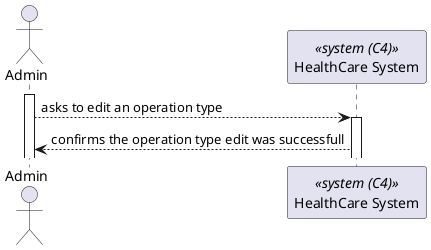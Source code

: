 @startuml

actor Admin as "Admin"
participant SYS as "HealthCare System" <<system (C4)>>

activate Admin 

Admin --> SYS : asks to edit an operation type

activate SYS 

SYS --> Admin : confirms the operation type edit was successfull


@enduml